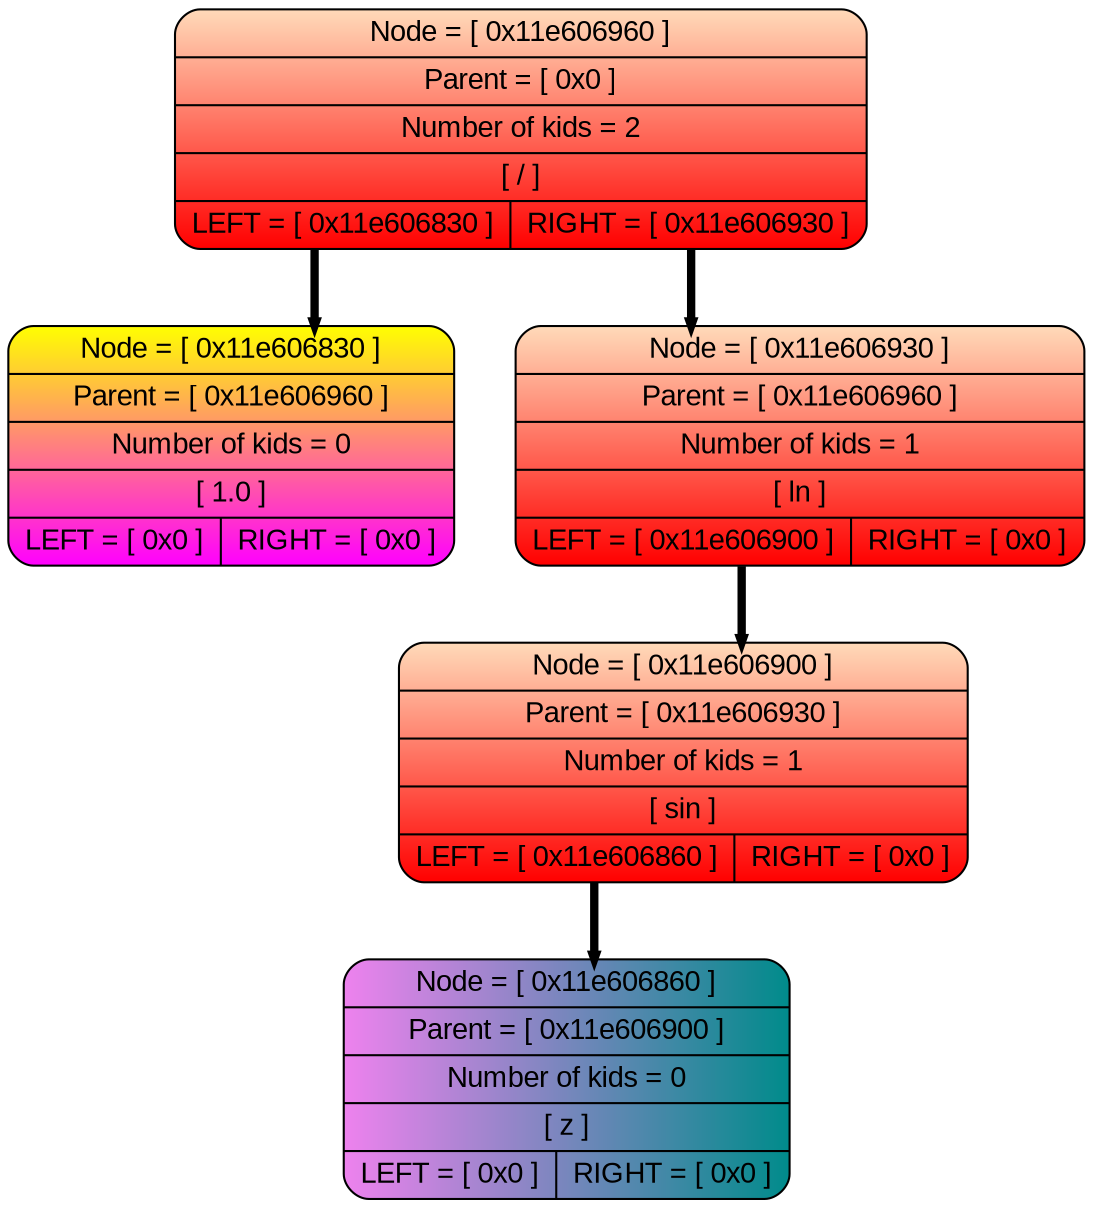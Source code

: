 digraph tree{
splines=ortho;
rankdir=HR;
nodesep=0.4;
node [shape=record, fontname="Arial"];
edge [style=bold, color="black", weight=10, penwidth=4, arrowsize=0.2];
P0x11e606960 [style = "filled, rounded", fillcolor="peachpuff:red" gradientangle=270,label=" {Node = [ 0x11e606960 ] | Parent = [ 0x0 ] | Number of kids = 2 |[ / ] | { <l> LEFT = [ 0x11e606830 ] | <r> RIGHT = [ 0x11e606930 ]}}" ];
P0x11e606830 [style = "filled, rounded", fillcolor="yellow:magenta" gradientangle=270,label=" {Node = [ 0x11e606830 ] | Parent = [ 0x11e606960 ] | Number of kids = 0 | [ 1.0 ] | { <l> LEFT = [ 0x0 ] | <r> RIGHT = [ 0x0 ]}}" ];
P0x11e606930 [style = "filled, rounded", fillcolor="peachpuff:red" gradientangle=270,label=" {Node = [ 0x11e606930 ] | Parent = [ 0x11e606960 ] | Number of kids = 1 |[ ln ] | { <l> LEFT = [ 0x11e606900 ] | <r> RIGHT = [ 0x0 ]}}" ];
P0x11e606900 [style = "filled, rounded", fillcolor="peachpuff:red" gradientangle=270,label=" {Node = [ 0x11e606900 ] | Parent = [ 0x11e606930 ] | Number of kids = 1 |[ sin ] | { <l> LEFT = [ 0x11e606860 ] | <r> RIGHT = [ 0x0 ]}}" ];
P0x11e606860 [style = "filled, rounded", fillcolor="violet:darkcyan"label=" {Node = [ 0x11e606860 ] | Parent = [ 0x11e606900 ] | Number of kids = 0 |[ z ] | { <l> LEFT = [ 0x0 ] | <r> RIGHT = [ 0x0 ]}}" ];
P0x11e606900:<l> -> P0x11e606860
P0x11e606930:<l> -> P0x11e606900
P0x11e606960:<l> -> P0x11e606830
P0x11e606960:<r> -> P0x11e606930
}
